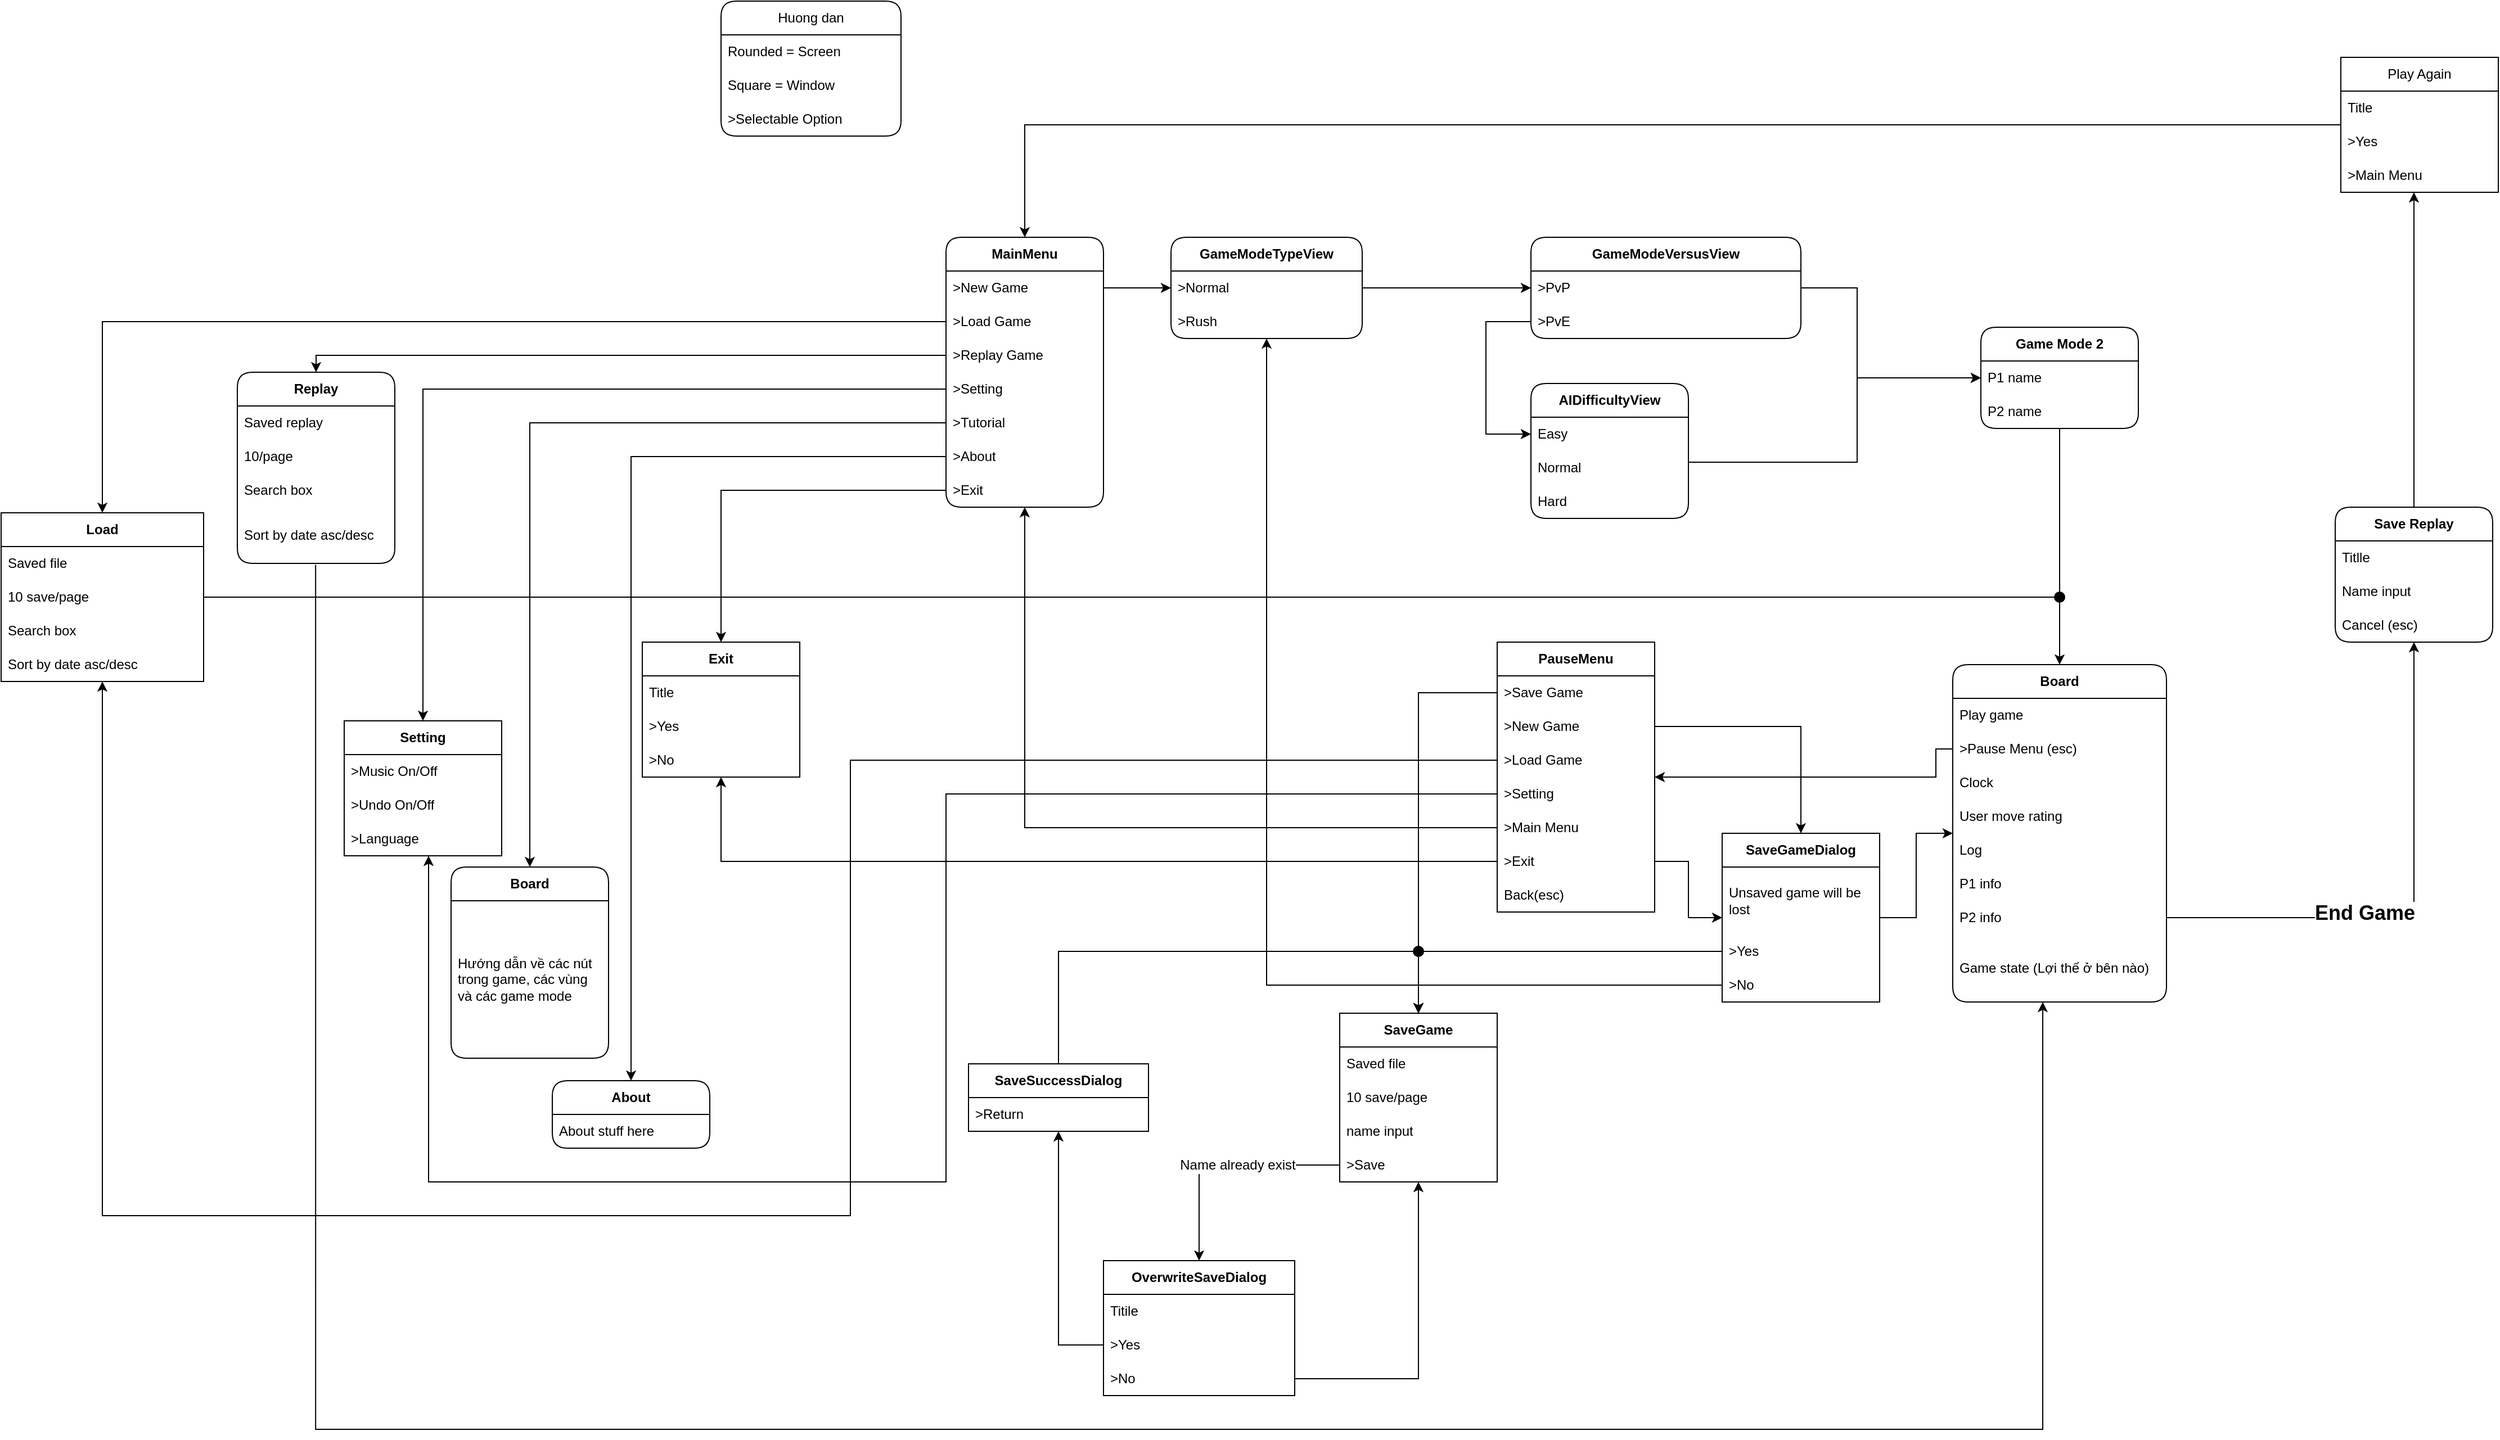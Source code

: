 <mxfile version="21.0.2" type="device"><diagram name="Page-1" id="J8nZt6QRrWAipp7JJxTG"><mxGraphModel dx="3457" dy="2593" grid="1" gridSize="10" guides="1" tooltips="1" connect="1" arrows="1" fold="1" page="1" pageScale="1" pageWidth="850" pageHeight="1100" math="0" shadow="0"><root><mxCell id="0"/><mxCell id="1" parent="0"/><mxCell id="YIYixDZes7bA3rL-jDJB-1" value="&lt;div&gt;&lt;b&gt;MainMenu&lt;/b&gt;&lt;/div&gt;" style="swimlane;fontStyle=0;childLayout=stackLayout;horizontal=1;startSize=30;horizontalStack=0;resizeParent=1;resizeParentMax=0;resizeLast=0;collapsible=1;marginBottom=0;whiteSpace=wrap;html=1;rounded=1;glass=0;shadow=0;labelBorderColor=none;labelBackgroundColor=none;movable=1;resizable=1;rotatable=1;deletable=1;editable=1;locked=0;connectable=1;" parent="1" vertex="1"><mxGeometry x="40" width="140" height="240" as="geometry"/></mxCell><mxCell id="YIYixDZes7bA3rL-jDJB-2" value="&amp;gt;New Game" style="text;strokeColor=none;fillColor=none;align=left;verticalAlign=middle;spacingLeft=4;spacingRight=4;overflow=hidden;points=[[0,0.5],[1,0.5]];portConstraint=eastwest;rotatable=0;whiteSpace=wrap;html=1;" parent="YIYixDZes7bA3rL-jDJB-1" vertex="1"><mxGeometry y="30" width="140" height="30" as="geometry"/></mxCell><mxCell id="u8wgt8oU_cCJaZtmlyY6-1" value="&amp;gt;Load Game&lt;span style=&quot;white-space: pre;&quot;&gt;&#9;&lt;/span&gt;" style="text;strokeColor=none;fillColor=none;align=left;verticalAlign=middle;spacingLeft=4;spacingRight=4;overflow=hidden;points=[[0,0.5],[1,0.5]];portConstraint=eastwest;rotatable=0;whiteSpace=wrap;html=1;" parent="YIYixDZes7bA3rL-jDJB-1" vertex="1"><mxGeometry y="60" width="140" height="30" as="geometry"/></mxCell><mxCell id="YIYixDZes7bA3rL-jDJB-3" value="&amp;gt;Replay Game" style="text;strokeColor=none;fillColor=none;align=left;verticalAlign=middle;spacingLeft=4;spacingRight=4;overflow=hidden;points=[[0,0.5],[1,0.5]];portConstraint=eastwest;rotatable=0;whiteSpace=wrap;html=1;" parent="YIYixDZes7bA3rL-jDJB-1" vertex="1"><mxGeometry y="90" width="140" height="30" as="geometry"/></mxCell><mxCell id="YIYixDZes7bA3rL-jDJB-4" value="&amp;gt;Setting&lt;span style=&quot;white-space: pre;&quot;&gt;&#9;&lt;/span&gt;" style="text;strokeColor=none;fillColor=none;align=left;verticalAlign=middle;spacingLeft=4;spacingRight=4;overflow=hidden;points=[[0,0.5],[1,0.5]];portConstraint=eastwest;rotatable=0;whiteSpace=wrap;html=1;" parent="YIYixDZes7bA3rL-jDJB-1" vertex="1"><mxGeometry y="120" width="140" height="30" as="geometry"/></mxCell><mxCell id="QyQsLSE2FRXtZnCEuEYC-1" value="&amp;gt;Tutorial&lt;span style=&quot;white-space: pre;&quot;&gt;&#9;&lt;/span&gt;" style="text;strokeColor=none;fillColor=none;align=left;verticalAlign=middle;spacingLeft=4;spacingRight=4;overflow=hidden;points=[[0,0.5],[1,0.5]];portConstraint=eastwest;rotatable=0;whiteSpace=wrap;html=1;" parent="YIYixDZes7bA3rL-jDJB-1" vertex="1"><mxGeometry y="150" width="140" height="30" as="geometry"/></mxCell><mxCell id="-IkfGrKc4mW1IzOU4wlD-5" value="&amp;gt;About" style="text;strokeColor=none;fillColor=none;align=left;verticalAlign=middle;spacingLeft=4;spacingRight=4;overflow=hidden;points=[[0,0.5],[1,0.5]];portConstraint=eastwest;rotatable=0;whiteSpace=wrap;html=1;" vertex="1" parent="YIYixDZes7bA3rL-jDJB-1"><mxGeometry y="180" width="140" height="30" as="geometry"/></mxCell><mxCell id="QyQsLSE2FRXtZnCEuEYC-3" value="&amp;gt;Exit" style="text;strokeColor=none;fillColor=none;align=left;verticalAlign=middle;spacingLeft=4;spacingRight=4;overflow=hidden;points=[[0,0.5],[1,0.5]];portConstraint=eastwest;rotatable=0;whiteSpace=wrap;html=1;" parent="YIYixDZes7bA3rL-jDJB-1" vertex="1"><mxGeometry y="210" width="140" height="30" as="geometry"/></mxCell><mxCell id="QyQsLSE2FRXtZnCEuEYC-8" value="&lt;b&gt;Exit&lt;/b&gt;" style="swimlane;fontStyle=0;childLayout=stackLayout;horizontal=1;startSize=30;horizontalStack=0;resizeParent=1;resizeParentMax=0;resizeLast=0;collapsible=1;marginBottom=0;whiteSpace=wrap;html=1;rounded=0;shadow=0;glass=0;strokeColor=default;fontFamily=Helvetica;fontSize=12;fontColor=default;fillColor=default;" parent="1" vertex="1"><mxGeometry x="-230" y="360" width="140" height="120" as="geometry"/></mxCell><mxCell id="QyQsLSE2FRXtZnCEuEYC-9" value="Title" style="text;strokeColor=none;fillColor=none;align=left;verticalAlign=middle;spacingLeft=4;spacingRight=4;overflow=hidden;points=[[0,0.5],[1,0.5]];portConstraint=eastwest;rotatable=0;whiteSpace=wrap;html=1;fontSize=12;fontFamily=Helvetica;fontColor=default;" parent="QyQsLSE2FRXtZnCEuEYC-8" vertex="1"><mxGeometry y="30" width="140" height="30" as="geometry"/></mxCell><mxCell id="QyQsLSE2FRXtZnCEuEYC-10" value="&amp;gt;Yes" style="text;strokeColor=none;fillColor=none;align=left;verticalAlign=middle;spacingLeft=4;spacingRight=4;overflow=hidden;points=[[0,0.5],[1,0.5]];portConstraint=eastwest;rotatable=0;whiteSpace=wrap;html=1;fontSize=12;fontFamily=Helvetica;fontColor=default;" parent="QyQsLSE2FRXtZnCEuEYC-8" vertex="1"><mxGeometry y="60" width="140" height="30" as="geometry"/></mxCell><mxCell id="QyQsLSE2FRXtZnCEuEYC-11" value="&amp;gt;No" style="text;strokeColor=none;fillColor=none;align=left;verticalAlign=middle;spacingLeft=4;spacingRight=4;overflow=hidden;points=[[0,0.5],[1,0.5]];portConstraint=eastwest;rotatable=0;whiteSpace=wrap;html=1;fontSize=12;fontFamily=Helvetica;fontColor=default;" parent="QyQsLSE2FRXtZnCEuEYC-8" vertex="1"><mxGeometry y="90" width="140" height="30" as="geometry"/></mxCell><mxCell id="QyQsLSE2FRXtZnCEuEYC-12" value="Huong dan" style="swimlane;fontStyle=0;childLayout=stackLayout;horizontal=1;startSize=30;horizontalStack=0;resizeParent=1;resizeParentMax=0;resizeLast=0;collapsible=1;marginBottom=0;whiteSpace=wrap;html=1;rounded=1;shadow=0;glass=0;strokeColor=default;fontFamily=Helvetica;fontSize=12;fontColor=default;fillColor=default;" parent="1" vertex="1"><mxGeometry x="-160" y="-210" width="160" height="120" as="geometry"/></mxCell><mxCell id="QyQsLSE2FRXtZnCEuEYC-13" value="Rounded = Screen" style="text;strokeColor=none;fillColor=none;align=left;verticalAlign=middle;spacingLeft=4;spacingRight=4;overflow=hidden;points=[[0,0.5],[1,0.5]];portConstraint=eastwest;rotatable=0;whiteSpace=wrap;html=1;fontSize=12;fontFamily=Helvetica;fontColor=default;" parent="QyQsLSE2FRXtZnCEuEYC-12" vertex="1"><mxGeometry y="30" width="160" height="30" as="geometry"/></mxCell><mxCell id="QyQsLSE2FRXtZnCEuEYC-14" value="Square = Window" style="text;strokeColor=none;fillColor=none;align=left;verticalAlign=middle;spacingLeft=4;spacingRight=4;overflow=hidden;points=[[0,0.5],[1,0.5]];portConstraint=eastwest;rotatable=0;whiteSpace=wrap;html=1;fontSize=12;fontFamily=Helvetica;fontColor=default;" parent="QyQsLSE2FRXtZnCEuEYC-12" vertex="1"><mxGeometry y="60" width="160" height="30" as="geometry"/></mxCell><mxCell id="QyQsLSE2FRXtZnCEuEYC-16" value="&amp;gt;Selectable Option" style="text;strokeColor=none;fillColor=none;align=left;verticalAlign=middle;spacingLeft=4;spacingRight=4;overflow=hidden;points=[[0,0.5],[1,0.5]];portConstraint=eastwest;rotatable=0;whiteSpace=wrap;html=1;fontSize=12;fontFamily=Helvetica;fontColor=default;" parent="QyQsLSE2FRXtZnCEuEYC-12" vertex="1"><mxGeometry y="90" width="160" height="30" as="geometry"/></mxCell><mxCell id="QyQsLSE2FRXtZnCEuEYC-17" style="edgeStyle=orthogonalEdgeStyle;rounded=0;orthogonalLoop=1;jettySize=auto;html=1;fontFamily=Helvetica;fontSize=12;fontColor=default;startSize=30;" parent="1" source="QyQsLSE2FRXtZnCEuEYC-3" target="QyQsLSE2FRXtZnCEuEYC-8" edge="1"><mxGeometry relative="1" as="geometry"/></mxCell><mxCell id="QyQsLSE2FRXtZnCEuEYC-18" value="&lt;b&gt;About&lt;/b&gt;" style="swimlane;fontStyle=0;childLayout=stackLayout;horizontal=1;startSize=30;horizontalStack=0;resizeParent=1;resizeParentMax=0;resizeLast=0;collapsible=1;marginBottom=0;whiteSpace=wrap;html=1;rounded=1;shadow=0;glass=0;strokeColor=default;fontFamily=Helvetica;fontSize=12;fontColor=default;fillColor=default;" parent="1" vertex="1"><mxGeometry x="-310" y="750" width="140" height="60" as="geometry"/></mxCell><mxCell id="QyQsLSE2FRXtZnCEuEYC-19" value="About stuff here" style="text;strokeColor=none;fillColor=none;align=left;verticalAlign=middle;spacingLeft=4;spacingRight=4;overflow=hidden;points=[[0,0.5],[1,0.5]];portConstraint=eastwest;rotatable=0;whiteSpace=wrap;html=1;fontSize=12;fontFamily=Helvetica;fontColor=default;" parent="QyQsLSE2FRXtZnCEuEYC-18" vertex="1"><mxGeometry y="30" width="140" height="30" as="geometry"/></mxCell><mxCell id="QyQsLSE2FRXtZnCEuEYC-23" value="&lt;b&gt;Setting&lt;/b&gt;" style="swimlane;fontStyle=0;childLayout=stackLayout;horizontal=1;startSize=30;horizontalStack=0;resizeParent=1;resizeParentMax=0;resizeLast=0;collapsible=1;marginBottom=0;whiteSpace=wrap;html=1;rounded=0;shadow=0;glass=0;strokeColor=default;fontFamily=Helvetica;fontSize=12;fontColor=default;fillColor=default;" parent="1" vertex="1"><mxGeometry x="-495" y="430" width="140" height="120" as="geometry"/></mxCell><mxCell id="QyQsLSE2FRXtZnCEuEYC-24" value="&amp;gt;Music On/Off" style="text;strokeColor=none;fillColor=none;align=left;verticalAlign=middle;spacingLeft=4;spacingRight=4;overflow=hidden;points=[[0,0.5],[1,0.5]];portConstraint=eastwest;rotatable=0;whiteSpace=wrap;html=1;fontSize=12;fontFamily=Helvetica;fontColor=default;" parent="QyQsLSE2FRXtZnCEuEYC-23" vertex="1"><mxGeometry y="30" width="140" height="30" as="geometry"/></mxCell><mxCell id="QyQsLSE2FRXtZnCEuEYC-25" value="&amp;gt;Undo On/Off" style="text;strokeColor=none;fillColor=none;align=left;verticalAlign=middle;spacingLeft=4;spacingRight=4;overflow=hidden;points=[[0,0.5],[1,0.5]];portConstraint=eastwest;rotatable=0;whiteSpace=wrap;html=1;fontSize=12;fontFamily=Helvetica;fontColor=default;" parent="QyQsLSE2FRXtZnCEuEYC-23" vertex="1"><mxGeometry y="60" width="140" height="30" as="geometry"/></mxCell><mxCell id="QyQsLSE2FRXtZnCEuEYC-26" value="&amp;gt;Language" style="text;strokeColor=none;fillColor=none;align=left;verticalAlign=middle;spacingLeft=4;spacingRight=4;overflow=hidden;points=[[0,0.5],[1,0.5]];portConstraint=eastwest;rotatable=0;whiteSpace=wrap;html=1;fontSize=12;fontFamily=Helvetica;fontColor=default;" parent="QyQsLSE2FRXtZnCEuEYC-23" vertex="1"><mxGeometry y="90" width="140" height="30" as="geometry"/></mxCell><mxCell id="QyQsLSE2FRXtZnCEuEYC-28" style="edgeStyle=orthogonalEdgeStyle;rounded=0;orthogonalLoop=1;jettySize=auto;html=1;entryX=0.5;entryY=0;entryDx=0;entryDy=0;fontFamily=Helvetica;fontSize=12;fontColor=default;startSize=30;" parent="1" source="YIYixDZes7bA3rL-jDJB-4" target="QyQsLSE2FRXtZnCEuEYC-23" edge="1"><mxGeometry relative="1" as="geometry"/></mxCell><mxCell id="QyQsLSE2FRXtZnCEuEYC-29" value="&lt;b&gt;Load&lt;/b&gt;" style="swimlane;fontStyle=0;childLayout=stackLayout;horizontal=1;startSize=30;horizontalStack=0;resizeParent=1;resizeParentMax=0;resizeLast=0;collapsible=1;marginBottom=0;whiteSpace=wrap;html=1;rounded=0;shadow=0;glass=0;strokeColor=default;fontFamily=Helvetica;fontSize=12;fontColor=default;fillColor=default;" parent="1" vertex="1"><mxGeometry x="-800" y="245" width="180" height="150" as="geometry"/></mxCell><mxCell id="QyQsLSE2FRXtZnCEuEYC-30" value="Saved file" style="text;strokeColor=none;fillColor=none;align=left;verticalAlign=middle;spacingLeft=4;spacingRight=4;overflow=hidden;points=[[0,0.5],[1,0.5]];portConstraint=eastwest;rotatable=0;whiteSpace=wrap;html=1;fontSize=12;fontFamily=Helvetica;fontColor=default;" parent="QyQsLSE2FRXtZnCEuEYC-29" vertex="1"><mxGeometry y="30" width="180" height="30" as="geometry"/></mxCell><mxCell id="QyQsLSE2FRXtZnCEuEYC-31" value="10 save/page" style="text;strokeColor=none;fillColor=none;align=left;verticalAlign=middle;spacingLeft=4;spacingRight=4;overflow=hidden;points=[[0,0.5],[1,0.5]];portConstraint=eastwest;rotatable=0;whiteSpace=wrap;html=1;fontSize=12;fontFamily=Helvetica;fontColor=default;" parent="QyQsLSE2FRXtZnCEuEYC-29" vertex="1"><mxGeometry y="60" width="180" height="30" as="geometry"/></mxCell><mxCell id="QyQsLSE2FRXtZnCEuEYC-32" value="Search box" style="text;strokeColor=none;fillColor=none;align=left;verticalAlign=middle;spacingLeft=4;spacingRight=4;overflow=hidden;points=[[0,0.5],[1,0.5]];portConstraint=eastwest;rotatable=0;whiteSpace=wrap;html=1;fontSize=12;fontFamily=Helvetica;fontColor=default;" parent="QyQsLSE2FRXtZnCEuEYC-29" vertex="1"><mxGeometry y="90" width="180" height="30" as="geometry"/></mxCell><mxCell id="QyQsLSE2FRXtZnCEuEYC-33" value="Sort by date asc/desc" style="text;strokeColor=none;fillColor=none;align=left;verticalAlign=middle;spacingLeft=4;spacingRight=4;overflow=hidden;points=[[0,0.5],[1,0.5]];portConstraint=eastwest;rotatable=0;whiteSpace=wrap;html=1;fontSize=12;fontFamily=Helvetica;fontColor=default;" parent="QyQsLSE2FRXtZnCEuEYC-29" vertex="1"><mxGeometry y="120" width="180" height="30" as="geometry"/></mxCell><mxCell id="QyQsLSE2FRXtZnCEuEYC-35" value="&lt;b&gt;Board&lt;/b&gt;" style="swimlane;fontStyle=0;childLayout=stackLayout;horizontal=1;startSize=30;horizontalStack=0;resizeParent=1;resizeParentMax=0;resizeLast=0;collapsible=1;marginBottom=0;whiteSpace=wrap;html=1;rounded=1;shadow=0;glass=0;strokeColor=default;fontFamily=Helvetica;fontSize=12;fontColor=default;fillColor=default;" parent="1" vertex="1"><mxGeometry x="-400" y="560" width="140" height="170" as="geometry"/></mxCell><mxCell id="QyQsLSE2FRXtZnCEuEYC-36" value="Hướng dẫn về các nút trong game, các vùng và các game mode" style="text;strokeColor=none;fillColor=none;align=left;verticalAlign=middle;spacingLeft=4;spacingRight=4;overflow=hidden;points=[[0,0.5],[1,0.5]];portConstraint=eastwest;rotatable=0;whiteSpace=wrap;html=1;fontSize=12;fontFamily=Helvetica;fontColor=default;" parent="QyQsLSE2FRXtZnCEuEYC-35" vertex="1"><mxGeometry y="30" width="140" height="140" as="geometry"/></mxCell><mxCell id="QyQsLSE2FRXtZnCEuEYC-39" style="edgeStyle=orthogonalEdgeStyle;rounded=0;orthogonalLoop=1;jettySize=auto;html=1;fontFamily=Helvetica;fontSize=12;fontColor=default;startSize=30;" parent="1" source="QyQsLSE2FRXtZnCEuEYC-1" target="QyQsLSE2FRXtZnCEuEYC-35" edge="1"><mxGeometry relative="1" as="geometry"/></mxCell><mxCell id="QyQsLSE2FRXtZnCEuEYC-40" value="&lt;b&gt;GameModeVersusView&lt;/b&gt;" style="swimlane;fontStyle=0;childLayout=stackLayout;horizontal=1;startSize=30;horizontalStack=0;resizeParent=1;resizeParentMax=0;resizeLast=0;collapsible=1;marginBottom=0;whiteSpace=wrap;html=1;rounded=1;shadow=0;glass=0;strokeColor=default;fontFamily=Helvetica;fontSize=12;fontColor=default;fillColor=default;" parent="1" vertex="1"><mxGeometry x="560" width="240" height="90" as="geometry"/></mxCell><mxCell id="QyQsLSE2FRXtZnCEuEYC-41" value="&amp;gt;PvP" style="text;strokeColor=none;fillColor=none;align=left;verticalAlign=middle;spacingLeft=4;spacingRight=4;overflow=hidden;points=[[0,0.5],[1,0.5]];portConstraint=eastwest;rotatable=0;whiteSpace=wrap;html=1;fontSize=12;fontFamily=Helvetica;fontColor=default;" parent="QyQsLSE2FRXtZnCEuEYC-40" vertex="1"><mxGeometry y="30" width="240" height="30" as="geometry"/></mxCell><mxCell id="QyQsLSE2FRXtZnCEuEYC-42" value="&amp;gt;PvE" style="text;strokeColor=none;fillColor=none;align=left;verticalAlign=middle;spacingLeft=4;spacingRight=4;overflow=hidden;points=[[0,0.5],[1,0.5]];portConstraint=eastwest;rotatable=0;whiteSpace=wrap;html=1;fontSize=12;fontFamily=Helvetica;fontColor=default;" parent="QyQsLSE2FRXtZnCEuEYC-40" vertex="1"><mxGeometry y="60" width="240" height="30" as="geometry"/></mxCell><mxCell id="QyQsLSE2FRXtZnCEuEYC-78" style="edgeStyle=orthogonalEdgeStyle;rounded=0;orthogonalLoop=1;jettySize=auto;html=1;entryX=0.5;entryY=0;entryDx=0;entryDy=0;fontFamily=Helvetica;fontSize=12;fontColor=default;startSize=30;" parent="1" source="QyQsLSE2FRXtZnCEuEYC-45" target="QyQsLSE2FRXtZnCEuEYC-69" edge="1"><mxGeometry relative="1" as="geometry"/></mxCell><mxCell id="QyQsLSE2FRXtZnCEuEYC-45" value="&lt;b&gt;Game Mode 2&lt;br&gt;&lt;/b&gt;" style="swimlane;fontStyle=0;childLayout=stackLayout;horizontal=1;startSize=30;horizontalStack=0;resizeParent=1;resizeParentMax=0;resizeLast=0;collapsible=1;marginBottom=0;whiteSpace=wrap;html=1;rounded=1;shadow=0;glass=0;strokeColor=default;fontFamily=Helvetica;fontSize=12;fontColor=default;fillColor=default;" parent="1" vertex="1"><mxGeometry x="960" y="80" width="140" height="90" as="geometry"/></mxCell><mxCell id="QyQsLSE2FRXtZnCEuEYC-46" value="P1 name" style="text;strokeColor=none;fillColor=none;align=left;verticalAlign=middle;spacingLeft=4;spacingRight=4;overflow=hidden;points=[[0,0.5],[1,0.5]];portConstraint=eastwest;rotatable=0;whiteSpace=wrap;html=1;fontSize=12;fontFamily=Helvetica;fontColor=default;" parent="QyQsLSE2FRXtZnCEuEYC-45" vertex="1"><mxGeometry y="30" width="140" height="30" as="geometry"/></mxCell><mxCell id="QyQsLSE2FRXtZnCEuEYC-47" value="P2 name" style="text;strokeColor=none;fillColor=none;align=left;verticalAlign=middle;spacingLeft=4;spacingRight=4;overflow=hidden;points=[[0,0.5],[1,0.5]];portConstraint=eastwest;rotatable=0;whiteSpace=wrap;html=1;fontSize=12;fontFamily=Helvetica;fontColor=default;" parent="QyQsLSE2FRXtZnCEuEYC-45" vertex="1"><mxGeometry y="60" width="140" height="30" as="geometry"/></mxCell><mxCell id="QyQsLSE2FRXtZnCEuEYC-56" style="edgeStyle=orthogonalEdgeStyle;rounded=0;orthogonalLoop=1;jettySize=auto;html=1;entryX=0;entryY=0.5;entryDx=0;entryDy=0;fontFamily=Helvetica;fontSize=12;fontColor=default;startSize=30;" parent="1" source="QyQsLSE2FRXtZnCEuEYC-51" target="QyQsLSE2FRXtZnCEuEYC-41" edge="1"><mxGeometry relative="1" as="geometry"/></mxCell><mxCell id="QyQsLSE2FRXtZnCEuEYC-51" value="&lt;b&gt;GameModeTypeView&lt;/b&gt;" style="swimlane;fontStyle=0;childLayout=stackLayout;horizontal=1;startSize=30;horizontalStack=0;resizeParent=1;resizeParentMax=0;resizeLast=0;collapsible=1;marginBottom=0;whiteSpace=wrap;html=1;rounded=1;shadow=0;glass=0;strokeColor=default;fontFamily=Helvetica;fontSize=12;fontColor=default;fillColor=default;" parent="1" vertex="1"><mxGeometry x="240" width="170" height="90" as="geometry"/></mxCell><mxCell id="QyQsLSE2FRXtZnCEuEYC-52" value="&amp;gt;Normal" style="text;strokeColor=none;fillColor=none;align=left;verticalAlign=middle;spacingLeft=4;spacingRight=4;overflow=hidden;points=[[0,0.5],[1,0.5]];portConstraint=eastwest;rotatable=0;whiteSpace=wrap;html=1;fontSize=12;fontFamily=Helvetica;fontColor=default;" parent="QyQsLSE2FRXtZnCEuEYC-51" vertex="1"><mxGeometry y="30" width="170" height="30" as="geometry"/></mxCell><mxCell id="QyQsLSE2FRXtZnCEuEYC-53" value="&amp;gt;Rush" style="text;strokeColor=none;fillColor=none;align=left;verticalAlign=middle;spacingLeft=4;spacingRight=4;overflow=hidden;points=[[0,0.5],[1,0.5]];portConstraint=eastwest;rotatable=0;whiteSpace=wrap;html=1;fontSize=12;fontFamily=Helvetica;fontColor=default;" parent="QyQsLSE2FRXtZnCEuEYC-51" vertex="1"><mxGeometry y="60" width="170" height="30" as="geometry"/></mxCell><mxCell id="QyQsLSE2FRXtZnCEuEYC-55" style="edgeStyle=orthogonalEdgeStyle;rounded=0;orthogonalLoop=1;jettySize=auto;html=1;entryX=0;entryY=0.5;entryDx=0;entryDy=0;fontFamily=Helvetica;fontSize=12;fontColor=default;startSize=30;" parent="1" source="YIYixDZes7bA3rL-jDJB-2" target="QyQsLSE2FRXtZnCEuEYC-52" edge="1"><mxGeometry relative="1" as="geometry"/></mxCell><mxCell id="-IkfGrKc4mW1IzOU4wlD-3" style="edgeStyle=orthogonalEdgeStyle;rounded=0;orthogonalLoop=1;jettySize=auto;html=1;entryX=0;entryY=0.5;entryDx=0;entryDy=0;" edge="1" parent="1" source="QyQsLSE2FRXtZnCEuEYC-62" target="QyQsLSE2FRXtZnCEuEYC-46"><mxGeometry relative="1" as="geometry"><mxPoint x="880" y="200" as="targetPoint"/><Array as="points"><mxPoint x="850" y="200"/><mxPoint x="850" y="125"/></Array></mxGeometry></mxCell><mxCell id="QyQsLSE2FRXtZnCEuEYC-62" value="&lt;b&gt;AIDifficultyView&lt;/b&gt;" style="swimlane;fontStyle=0;childLayout=stackLayout;horizontal=1;startSize=30;horizontalStack=0;resizeParent=1;resizeParentMax=0;resizeLast=0;collapsible=1;marginBottom=0;whiteSpace=wrap;html=1;rounded=1;shadow=0;glass=0;strokeColor=default;fontFamily=Helvetica;fontSize=12;fontColor=default;fillColor=default;" parent="1" vertex="1"><mxGeometry x="560" y="130" width="140" height="120" as="geometry"/></mxCell><mxCell id="QyQsLSE2FRXtZnCEuEYC-64" value="Easy" style="text;strokeColor=none;fillColor=none;align=left;verticalAlign=middle;spacingLeft=4;spacingRight=4;overflow=hidden;points=[[0,0.5],[1,0.5]];portConstraint=eastwest;rotatable=0;whiteSpace=wrap;html=1;fontSize=12;fontFamily=Helvetica;fontColor=default;" parent="QyQsLSE2FRXtZnCEuEYC-62" vertex="1"><mxGeometry y="30" width="140" height="30" as="geometry"/></mxCell><mxCell id="QyQsLSE2FRXtZnCEuEYC-65" value="Normal" style="text;strokeColor=none;fillColor=none;align=left;verticalAlign=middle;spacingLeft=4;spacingRight=4;overflow=hidden;points=[[0,0.5],[1,0.5]];portConstraint=eastwest;rotatable=0;whiteSpace=wrap;html=1;fontSize=12;fontFamily=Helvetica;fontColor=default;" parent="QyQsLSE2FRXtZnCEuEYC-62" vertex="1"><mxGeometry y="60" width="140" height="30" as="geometry"/></mxCell><mxCell id="-IkfGrKc4mW1IzOU4wlD-2" value="Hard" style="text;strokeColor=none;fillColor=none;align=left;verticalAlign=middle;spacingLeft=4;spacingRight=4;overflow=hidden;points=[[0,0.5],[1,0.5]];portConstraint=eastwest;rotatable=0;whiteSpace=wrap;html=1;fontSize=12;fontFamily=Helvetica;fontColor=default;" vertex="1" parent="QyQsLSE2FRXtZnCEuEYC-62"><mxGeometry y="90" width="140" height="30" as="geometry"/></mxCell><mxCell id="QyQsLSE2FRXtZnCEuEYC-66" style="edgeStyle=orthogonalEdgeStyle;rounded=0;orthogonalLoop=1;jettySize=auto;html=1;fontFamily=Helvetica;fontSize=12;fontColor=default;startSize=30;entryX=0;entryY=0.5;entryDx=0;entryDy=0;exitX=0;exitY=0.5;exitDx=0;exitDy=0;" parent="1" source="QyQsLSE2FRXtZnCEuEYC-42" target="QyQsLSE2FRXtZnCEuEYC-64" edge="1"><mxGeometry relative="1" as="geometry"><Array as="points"><mxPoint x="520" y="75"/><mxPoint x="520" y="175"/></Array></mxGeometry></mxCell><mxCell id="u8wgt8oU_cCJaZtmlyY6-22" style="edgeStyle=orthogonalEdgeStyle;rounded=0;orthogonalLoop=1;jettySize=auto;html=1;entryX=0.5;entryY=1;entryDx=0;entryDy=0;entryPerimeter=0;" parent="1" source="QyQsLSE2FRXtZnCEuEYC-69" target="u8wgt8oU_cCJaZtmlyY6-21" edge="1"><mxGeometry relative="1" as="geometry"><Array as="points"><mxPoint x="1345" y="605"/></Array></mxGeometry></mxCell><mxCell id="u8wgt8oU_cCJaZtmlyY6-23" value="&lt;b&gt;&lt;font style=&quot;font-size: 18px;&quot;&gt;End Game&lt;/font&gt;&lt;/b&gt;" style="edgeLabel;html=1;align=center;verticalAlign=middle;resizable=0;points=[];" parent="u8wgt8oU_cCJaZtmlyY6-22" vertex="1" connectable="0"><mxGeometry x="-0.243" y="4" relative="1" as="geometry"><mxPoint as="offset"/></mxGeometry></mxCell><mxCell id="QyQsLSE2FRXtZnCEuEYC-69" value="&lt;b&gt;Board&lt;/b&gt;" style="swimlane;fontStyle=0;childLayout=stackLayout;horizontal=1;startSize=30;horizontalStack=0;resizeParent=1;resizeParentMax=0;resizeLast=0;collapsible=1;marginBottom=0;whiteSpace=wrap;html=1;rounded=1;shadow=0;glass=0;strokeColor=default;fontFamily=Helvetica;fontSize=12;fontColor=default;fillColor=default;" parent="1" vertex="1"><mxGeometry x="935" y="380" width="190" height="300" as="geometry"/></mxCell><mxCell id="QyQsLSE2FRXtZnCEuEYC-70" value="Play game" style="text;strokeColor=none;fillColor=none;align=left;verticalAlign=middle;spacingLeft=4;spacingRight=4;overflow=hidden;points=[[0,0.5],[1,0.5]];portConstraint=eastwest;rotatable=0;whiteSpace=wrap;html=1;fontSize=12;fontFamily=Helvetica;fontColor=default;" parent="QyQsLSE2FRXtZnCEuEYC-69" vertex="1"><mxGeometry y="30" width="190" height="30" as="geometry"/></mxCell><mxCell id="QyQsLSE2FRXtZnCEuEYC-71" value="&amp;gt;Pause Menu (esc)" style="text;strokeColor=none;fillColor=none;align=left;verticalAlign=middle;spacingLeft=4;spacingRight=4;overflow=hidden;points=[[0,0.5],[1,0.5]];portConstraint=eastwest;rotatable=0;whiteSpace=wrap;html=1;fontSize=12;fontFamily=Helvetica;fontColor=default;" parent="QyQsLSE2FRXtZnCEuEYC-69" vertex="1"><mxGeometry y="60" width="190" height="30" as="geometry"/></mxCell><mxCell id="QyQsLSE2FRXtZnCEuEYC-72" value="Clock" style="text;strokeColor=none;fillColor=none;align=left;verticalAlign=middle;spacingLeft=4;spacingRight=4;overflow=hidden;points=[[0,0.5],[1,0.5]];portConstraint=eastwest;rotatable=0;whiteSpace=wrap;html=1;fontSize=12;fontFamily=Helvetica;fontColor=default;" parent="QyQsLSE2FRXtZnCEuEYC-69" vertex="1"><mxGeometry y="90" width="190" height="30" as="geometry"/></mxCell><mxCell id="QyQsLSE2FRXtZnCEuEYC-73" value="User move rating" style="text;strokeColor=none;fillColor=none;align=left;verticalAlign=middle;spacingLeft=4;spacingRight=4;overflow=hidden;points=[[0,0.5],[1,0.5]];portConstraint=eastwest;rotatable=0;whiteSpace=wrap;html=1;fontSize=12;fontFamily=Helvetica;fontColor=default;" parent="QyQsLSE2FRXtZnCEuEYC-69" vertex="1"><mxGeometry y="120" width="190" height="30" as="geometry"/></mxCell><mxCell id="QyQsLSE2FRXtZnCEuEYC-74" value="Log" style="text;strokeColor=none;fillColor=none;align=left;verticalAlign=middle;spacingLeft=4;spacingRight=4;overflow=hidden;points=[[0,0.5],[1,0.5]];portConstraint=eastwest;rotatable=0;whiteSpace=wrap;html=1;fontSize=12;fontFamily=Helvetica;fontColor=default;" parent="QyQsLSE2FRXtZnCEuEYC-69" vertex="1"><mxGeometry y="150" width="190" height="30" as="geometry"/></mxCell><mxCell id="QyQsLSE2FRXtZnCEuEYC-75" value="P1 info" style="text;strokeColor=none;fillColor=none;align=left;verticalAlign=middle;spacingLeft=4;spacingRight=4;overflow=hidden;points=[[0,0.5],[1,0.5]];portConstraint=eastwest;rotatable=0;whiteSpace=wrap;html=1;fontSize=12;fontFamily=Helvetica;fontColor=default;" parent="QyQsLSE2FRXtZnCEuEYC-69" vertex="1"><mxGeometry y="180" width="190" height="30" as="geometry"/></mxCell><mxCell id="QyQsLSE2FRXtZnCEuEYC-76" value="P2 info" style="text;strokeColor=none;fillColor=none;align=left;verticalAlign=middle;spacingLeft=4;spacingRight=4;overflow=hidden;points=[[0,0.5],[1,0.5]];portConstraint=eastwest;rotatable=0;whiteSpace=wrap;html=1;fontSize=12;fontFamily=Helvetica;fontColor=default;" parent="QyQsLSE2FRXtZnCEuEYC-69" vertex="1"><mxGeometry y="210" width="190" height="30" as="geometry"/></mxCell><mxCell id="QyQsLSE2FRXtZnCEuEYC-77" value="Game state (Lợi thế ở bên nào)" style="text;strokeColor=none;fillColor=none;align=left;verticalAlign=middle;spacingLeft=4;spacingRight=4;overflow=hidden;points=[[0,0.5],[1,0.5]];portConstraint=eastwest;rotatable=0;whiteSpace=wrap;html=1;fontSize=12;fontFamily=Helvetica;fontColor=default;" parent="QyQsLSE2FRXtZnCEuEYC-69" vertex="1"><mxGeometry y="240" width="190" height="60" as="geometry"/></mxCell><mxCell id="QyQsLSE2FRXtZnCEuEYC-81" value="&lt;b&gt;PauseMenu&lt;br&gt;&lt;/b&gt;" style="swimlane;fontStyle=0;childLayout=stackLayout;horizontal=1;startSize=30;horizontalStack=0;resizeParent=1;resizeParentMax=0;resizeLast=0;collapsible=1;marginBottom=0;whiteSpace=wrap;html=1;rounded=0;shadow=0;glass=0;strokeColor=default;fontFamily=Helvetica;fontSize=12;fontColor=default;fillColor=default;" parent="1" vertex="1"><mxGeometry x="530" y="360" width="140" height="240" as="geometry"/></mxCell><mxCell id="QyQsLSE2FRXtZnCEuEYC-82" value="&amp;gt;Save Game" style="text;strokeColor=none;fillColor=none;align=left;verticalAlign=middle;spacingLeft=4;spacingRight=4;overflow=hidden;points=[[0,0.5],[1,0.5]];portConstraint=eastwest;rotatable=0;whiteSpace=wrap;html=1;fontSize=12;fontFamily=Helvetica;fontColor=default;" parent="QyQsLSE2FRXtZnCEuEYC-81" vertex="1"><mxGeometry y="30" width="140" height="30" as="geometry"/></mxCell><mxCell id="QyQsLSE2FRXtZnCEuEYC-83" value="&amp;gt;New Game" style="text;strokeColor=none;fillColor=none;align=left;verticalAlign=middle;spacingLeft=4;spacingRight=4;overflow=hidden;points=[[0,0.5],[1,0.5]];portConstraint=eastwest;rotatable=0;whiteSpace=wrap;html=1;fontSize=12;fontFamily=Helvetica;fontColor=default;" parent="QyQsLSE2FRXtZnCEuEYC-81" vertex="1"><mxGeometry y="60" width="140" height="30" as="geometry"/></mxCell><mxCell id="QyQsLSE2FRXtZnCEuEYC-84" value="&amp;gt;Load Game" style="text;strokeColor=none;fillColor=none;align=left;verticalAlign=middle;spacingLeft=4;spacingRight=4;overflow=hidden;points=[[0,0.5],[1,0.5]];portConstraint=eastwest;rotatable=0;whiteSpace=wrap;html=1;fontSize=12;fontFamily=Helvetica;fontColor=default;" parent="QyQsLSE2FRXtZnCEuEYC-81" vertex="1"><mxGeometry y="90" width="140" height="30" as="geometry"/></mxCell><mxCell id="QyQsLSE2FRXtZnCEuEYC-85" value="&amp;gt;Setting" style="text;strokeColor=none;fillColor=none;align=left;verticalAlign=middle;spacingLeft=4;spacingRight=4;overflow=hidden;points=[[0,0.5],[1,0.5]];portConstraint=eastwest;rotatable=0;whiteSpace=wrap;html=1;fontSize=12;fontFamily=Helvetica;fontColor=default;" parent="QyQsLSE2FRXtZnCEuEYC-81" vertex="1"><mxGeometry y="120" width="140" height="30" as="geometry"/></mxCell><mxCell id="QyQsLSE2FRXtZnCEuEYC-86" value="&amp;gt;Main Menu" style="text;strokeColor=none;fillColor=none;align=left;verticalAlign=middle;spacingLeft=4;spacingRight=4;overflow=hidden;points=[[0,0.5],[1,0.5]];portConstraint=eastwest;rotatable=0;whiteSpace=wrap;html=1;fontSize=12;fontFamily=Helvetica;fontColor=default;" parent="QyQsLSE2FRXtZnCEuEYC-81" vertex="1"><mxGeometry y="150" width="140" height="30" as="geometry"/></mxCell><mxCell id="QyQsLSE2FRXtZnCEuEYC-87" value="&amp;gt;Exit" style="text;strokeColor=none;fillColor=none;align=left;verticalAlign=middle;spacingLeft=4;spacingRight=4;overflow=hidden;points=[[0,0.5],[1,0.5]];portConstraint=eastwest;rotatable=0;whiteSpace=wrap;html=1;fontSize=12;fontFamily=Helvetica;fontColor=default;" parent="QyQsLSE2FRXtZnCEuEYC-81" vertex="1"><mxGeometry y="180" width="140" height="30" as="geometry"/></mxCell><mxCell id="QyQsLSE2FRXtZnCEuEYC-88" value="Back(esc)" style="text;strokeColor=none;fillColor=none;align=left;verticalAlign=middle;spacingLeft=4;spacingRight=4;overflow=hidden;points=[[0,0.5],[1,0.5]];portConstraint=eastwest;rotatable=0;whiteSpace=wrap;html=1;fontSize=12;fontFamily=Helvetica;fontColor=default;" parent="QyQsLSE2FRXtZnCEuEYC-81" vertex="1"><mxGeometry y="210" width="140" height="30" as="geometry"/></mxCell><mxCell id="QyQsLSE2FRXtZnCEuEYC-89" style="edgeStyle=orthogonalEdgeStyle;rounded=0;orthogonalLoop=1;jettySize=auto;html=1;fontFamily=Helvetica;fontSize=12;fontColor=default;startSize=30;" parent="1" source="QyQsLSE2FRXtZnCEuEYC-87" target="QyQsLSE2FRXtZnCEuEYC-8" edge="1"><mxGeometry relative="1" as="geometry"/></mxCell><mxCell id="QyQsLSE2FRXtZnCEuEYC-90" value="&lt;b&gt;SaveGame&lt;br&gt;&lt;/b&gt;" style="swimlane;fontStyle=0;childLayout=stackLayout;horizontal=1;startSize=30;horizontalStack=0;resizeParent=1;resizeParentMax=0;resizeLast=0;collapsible=1;marginBottom=0;whiteSpace=wrap;html=1;rounded=0;shadow=0;glass=0;strokeColor=default;fontFamily=Helvetica;fontSize=12;fontColor=default;fillColor=default;" parent="1" vertex="1"><mxGeometry x="390" y="690" width="140" height="150" as="geometry"/></mxCell><mxCell id="QyQsLSE2FRXtZnCEuEYC-91" value="Saved file" style="text;strokeColor=none;fillColor=none;align=left;verticalAlign=middle;spacingLeft=4;spacingRight=4;overflow=hidden;points=[[0,0.5],[1,0.5]];portConstraint=eastwest;rotatable=0;whiteSpace=wrap;html=1;fontSize=12;fontFamily=Helvetica;fontColor=default;" parent="QyQsLSE2FRXtZnCEuEYC-90" vertex="1"><mxGeometry y="30" width="140" height="30" as="geometry"/></mxCell><mxCell id="QyQsLSE2FRXtZnCEuEYC-92" value="10 save/page" style="text;strokeColor=none;fillColor=none;align=left;verticalAlign=middle;spacingLeft=4;spacingRight=4;overflow=hidden;points=[[0,0.5],[1,0.5]];portConstraint=eastwest;rotatable=0;whiteSpace=wrap;html=1;fontSize=12;fontFamily=Helvetica;fontColor=default;" parent="QyQsLSE2FRXtZnCEuEYC-90" vertex="1"><mxGeometry y="60" width="140" height="30" as="geometry"/></mxCell><mxCell id="QyQsLSE2FRXtZnCEuEYC-93" value="name input" style="text;strokeColor=none;fillColor=none;align=left;verticalAlign=middle;spacingLeft=4;spacingRight=4;overflow=hidden;points=[[0,0.5],[1,0.5]];portConstraint=eastwest;rotatable=0;whiteSpace=wrap;html=1;fontSize=12;fontFamily=Helvetica;fontColor=default;" parent="QyQsLSE2FRXtZnCEuEYC-90" vertex="1"><mxGeometry y="90" width="140" height="30" as="geometry"/></mxCell><mxCell id="QyQsLSE2FRXtZnCEuEYC-101" value="&amp;gt;Save" style="text;strokeColor=none;fillColor=none;align=left;verticalAlign=middle;spacingLeft=4;spacingRight=4;overflow=hidden;points=[[0,0.5],[1,0.5]];portConstraint=eastwest;rotatable=0;whiteSpace=wrap;html=1;fontSize=12;fontFamily=Helvetica;fontColor=default;" parent="QyQsLSE2FRXtZnCEuEYC-90" vertex="1"><mxGeometry y="120" width="140" height="30" as="geometry"/></mxCell><mxCell id="QyQsLSE2FRXtZnCEuEYC-97" value="&lt;div&gt;&lt;b&gt;OverwriteSaveDialog&lt;/b&gt;&lt;/div&gt;" style="swimlane;fontStyle=0;childLayout=stackLayout;horizontal=1;startSize=30;horizontalStack=0;resizeParent=1;resizeParentMax=0;resizeLast=0;collapsible=1;marginBottom=0;whiteSpace=wrap;html=1;rounded=0;shadow=0;glass=0;strokeColor=default;fontFamily=Helvetica;fontSize=12;fontColor=default;fillColor=default;" parent="1" vertex="1"><mxGeometry x="180" y="910" width="170" height="120" as="geometry"/></mxCell><mxCell id="QyQsLSE2FRXtZnCEuEYC-98" value="Titile" style="text;strokeColor=none;fillColor=none;align=left;verticalAlign=middle;spacingLeft=4;spacingRight=4;overflow=hidden;points=[[0,0.5],[1,0.5]];portConstraint=eastwest;rotatable=0;whiteSpace=wrap;html=1;fontSize=12;fontFamily=Helvetica;fontColor=default;" parent="QyQsLSE2FRXtZnCEuEYC-97" vertex="1"><mxGeometry y="30" width="170" height="30" as="geometry"/></mxCell><mxCell id="QyQsLSE2FRXtZnCEuEYC-99" value="&amp;gt;Yes" style="text;strokeColor=none;fillColor=none;align=left;verticalAlign=middle;spacingLeft=4;spacingRight=4;overflow=hidden;points=[[0,0.5],[1,0.5]];portConstraint=eastwest;rotatable=0;whiteSpace=wrap;html=1;fontSize=12;fontFamily=Helvetica;fontColor=default;" parent="QyQsLSE2FRXtZnCEuEYC-97" vertex="1"><mxGeometry y="60" width="170" height="30" as="geometry"/></mxCell><mxCell id="QyQsLSE2FRXtZnCEuEYC-100" value="&amp;gt;No" style="text;strokeColor=none;fillColor=none;align=left;verticalAlign=middle;spacingLeft=4;spacingRight=4;overflow=hidden;points=[[0,0.5],[1,0.5]];portConstraint=eastwest;rotatable=0;whiteSpace=wrap;html=1;fontSize=12;fontFamily=Helvetica;fontColor=default;" parent="QyQsLSE2FRXtZnCEuEYC-97" vertex="1"><mxGeometry y="90" width="170" height="30" as="geometry"/></mxCell><mxCell id="QyQsLSE2FRXtZnCEuEYC-102" style="edgeStyle=orthogonalEdgeStyle;rounded=0;orthogonalLoop=1;jettySize=auto;html=1;entryX=0.5;entryY=0;entryDx=0;entryDy=0;fontFamily=Helvetica;fontSize=12;fontColor=default;startSize=30;" parent="1" source="QyQsLSE2FRXtZnCEuEYC-101" target="QyQsLSE2FRXtZnCEuEYC-97" edge="1"><mxGeometry relative="1" as="geometry"/></mxCell><mxCell id="QyQsLSE2FRXtZnCEuEYC-105" value="Name already exist" style="edgeLabel;html=1;align=center;verticalAlign=middle;resizable=0;points=[];fontSize=12;fontFamily=Helvetica;fontColor=default;" parent="QyQsLSE2FRXtZnCEuEYC-102" vertex="1" connectable="0"><mxGeometry x="-0.127" relative="1" as="geometry"><mxPoint as="offset"/></mxGeometry></mxCell><mxCell id="QyQsLSE2FRXtZnCEuEYC-106" style="edgeStyle=orthogonalEdgeStyle;rounded=0;orthogonalLoop=1;jettySize=auto;html=1;fontFamily=Helvetica;fontSize=12;fontColor=default;startSize=30;" parent="1" source="QyQsLSE2FRXtZnCEuEYC-82" target="QyQsLSE2FRXtZnCEuEYC-90" edge="1"><mxGeometry relative="1" as="geometry"/></mxCell><mxCell id="QyQsLSE2FRXtZnCEuEYC-110" style="edgeStyle=orthogonalEdgeStyle;rounded=0;orthogonalLoop=1;jettySize=auto;html=1;fontFamily=Helvetica;fontSize=12;fontColor=default;startSize=30;" parent="1" source="QyQsLSE2FRXtZnCEuEYC-84" target="QyQsLSE2FRXtZnCEuEYC-29" edge="1"><mxGeometry relative="1" as="geometry"><Array as="points"><mxPoint x="-45" y="465"/><mxPoint x="-45" y="870"/><mxPoint x="-710" y="870"/></Array></mxGeometry></mxCell><mxCell id="QyQsLSE2FRXtZnCEuEYC-111" style="edgeStyle=orthogonalEdgeStyle;rounded=0;orthogonalLoop=1;jettySize=auto;html=1;fontFamily=Helvetica;fontSize=12;fontColor=default;startSize=30;exitX=0;exitY=0.5;exitDx=0;exitDy=0;" parent="1" source="QyQsLSE2FRXtZnCEuEYC-85" target="QyQsLSE2FRXtZnCEuEYC-23" edge="1"><mxGeometry relative="1" as="geometry"><mxPoint x="440" y="495" as="sourcePoint"/><Array as="points"><mxPoint x="40" y="495"/><mxPoint x="40" y="840"/><mxPoint x="-420" y="840"/></Array></mxGeometry></mxCell><mxCell id="QyQsLSE2FRXtZnCEuEYC-117" style="edgeStyle=orthogonalEdgeStyle;rounded=0;orthogonalLoop=1;jettySize=auto;html=1;fontFamily=Helvetica;fontSize=12;fontColor=default;startSize=30;" parent="1" source="QyQsLSE2FRXtZnCEuEYC-83" target="QyQsLSE2FRXtZnCEuEYC-113" edge="1"><mxGeometry relative="1" as="geometry"/></mxCell><mxCell id="-IkfGrKc4mW1IzOU4wlD-10" style="edgeStyle=orthogonalEdgeStyle;rounded=0;orthogonalLoop=1;jettySize=auto;html=1;entryX=0.5;entryY=0;entryDx=0;entryDy=0;startArrow=none;" edge="1" parent="1" source="-IkfGrKc4mW1IzOU4wlD-8" target="QyQsLSE2FRXtZnCEuEYC-90"><mxGeometry relative="1" as="geometry"><Array as="points"><mxPoint x="460" y="660"/><mxPoint x="460" y="660"/></Array></mxGeometry></mxCell><mxCell id="QyQsLSE2FRXtZnCEuEYC-119" value="&lt;b&gt;SaveSuccessDialog&lt;br&gt;&lt;/b&gt;" style="swimlane;fontStyle=0;childLayout=stackLayout;horizontal=1;startSize=30;horizontalStack=0;resizeParent=1;resizeParentMax=0;resizeLast=0;collapsible=1;marginBottom=0;whiteSpace=wrap;html=1;rounded=0;shadow=0;glass=0;strokeColor=default;fontFamily=Helvetica;fontSize=12;fontColor=default;fillColor=default;" parent="1" vertex="1"><mxGeometry x="60" y="735" width="160" height="60" as="geometry"/></mxCell><mxCell id="QyQsLSE2FRXtZnCEuEYC-120" value="&amp;gt;Return" style="text;strokeColor=none;fillColor=none;align=left;verticalAlign=middle;spacingLeft=4;spacingRight=4;overflow=hidden;points=[[0,0.5],[1,0.5]];portConstraint=eastwest;rotatable=0;whiteSpace=wrap;html=1;fontSize=12;fontFamily=Helvetica;fontColor=default;" parent="QyQsLSE2FRXtZnCEuEYC-119" vertex="1"><mxGeometry y="30" width="160" height="30" as="geometry"/></mxCell><mxCell id="QyQsLSE2FRXtZnCEuEYC-123" style="edgeStyle=orthogonalEdgeStyle;rounded=0;orthogonalLoop=1;jettySize=auto;html=1;fontFamily=Helvetica;fontSize=12;fontColor=default;startSize=30;" parent="1" source="QyQsLSE2FRXtZnCEuEYC-99" target="QyQsLSE2FRXtZnCEuEYC-119" edge="1"><mxGeometry relative="1" as="geometry"/></mxCell><mxCell id="QyQsLSE2FRXtZnCEuEYC-125" style="edgeStyle=orthogonalEdgeStyle;rounded=0;orthogonalLoop=1;jettySize=auto;html=1;fontFamily=Helvetica;fontSize=12;fontColor=default;startSize=30;" parent="1" source="QyQsLSE2FRXtZnCEuEYC-100" target="QyQsLSE2FRXtZnCEuEYC-90" edge="1"><mxGeometry relative="1" as="geometry"/></mxCell><mxCell id="QyQsLSE2FRXtZnCEuEYC-128" style="edgeStyle=orthogonalEdgeStyle;rounded=0;orthogonalLoop=1;jettySize=auto;html=1;fontFamily=Helvetica;fontSize=12;fontColor=default;startSize=30;exitX=0;exitY=0.5;exitDx=0;exitDy=0;" parent="1" source="QyQsLSE2FRXtZnCEuEYC-71" target="QyQsLSE2FRXtZnCEuEYC-81" edge="1"><mxGeometry relative="1" as="geometry"><Array as="points"><mxPoint x="920" y="455"/></Array></mxGeometry></mxCell><mxCell id="QyQsLSE2FRXtZnCEuEYC-131" style="edgeStyle=orthogonalEdgeStyle;rounded=0;orthogonalLoop=1;jettySize=auto;html=1;fontFamily=Helvetica;fontSize=12;fontColor=default;startSize=30;" parent="1" source="QyQsLSE2FRXtZnCEuEYC-116" target="QyQsLSE2FRXtZnCEuEYC-51" edge="1"><mxGeometry relative="1" as="geometry"/></mxCell><mxCell id="QyQsLSE2FRXtZnCEuEYC-132" style="edgeStyle=orthogonalEdgeStyle;rounded=0;orthogonalLoop=1;jettySize=auto;html=1;fontFamily=Helvetica;fontSize=12;fontColor=default;startSize=30;" parent="1" source="QyQsLSE2FRXtZnCEuEYC-86" target="YIYixDZes7bA3rL-jDJB-1" edge="1"><mxGeometry relative="1" as="geometry"/></mxCell><mxCell id="QyQsLSE2FRXtZnCEuEYC-137" style="edgeStyle=orthogonalEdgeStyle;rounded=0;orthogonalLoop=1;jettySize=auto;html=1;fontFamily=Helvetica;fontSize=12;fontColor=default;startSize=30;startArrow=none;" parent="1" source="QyQsLSE2FRXtZnCEuEYC-113" target="QyQsLSE2FRXtZnCEuEYC-69" edge="1"><mxGeometry relative="1" as="geometry"/></mxCell><mxCell id="u8wgt8oU_cCJaZtmlyY6-3" value="&lt;b&gt;Replay&lt;/b&gt;" style="swimlane;fontStyle=0;childLayout=stackLayout;horizontal=1;startSize=30;horizontalStack=0;resizeParent=1;resizeParentMax=0;resizeLast=0;collapsible=1;marginBottom=0;whiteSpace=wrap;html=1;rounded=1;" parent="1" vertex="1"><mxGeometry x="-590" y="120" width="140" height="170" as="geometry"/></mxCell><mxCell id="u8wgt8oU_cCJaZtmlyY6-4" value="Saved replay" style="text;strokeColor=none;fillColor=none;align=left;verticalAlign=middle;spacingLeft=4;spacingRight=4;overflow=hidden;points=[[0,0.5],[1,0.5]];portConstraint=eastwest;rotatable=0;whiteSpace=wrap;html=1;" parent="u8wgt8oU_cCJaZtmlyY6-3" vertex="1"><mxGeometry y="30" width="140" height="30" as="geometry"/></mxCell><mxCell id="u8wgt8oU_cCJaZtmlyY6-5" value="10/page" style="text;strokeColor=none;fillColor=none;align=left;verticalAlign=middle;spacingLeft=4;spacingRight=4;overflow=hidden;points=[[0,0.5],[1,0.5]];portConstraint=eastwest;rotatable=0;whiteSpace=wrap;html=1;" parent="u8wgt8oU_cCJaZtmlyY6-3" vertex="1"><mxGeometry y="60" width="140" height="30" as="geometry"/></mxCell><mxCell id="u8wgt8oU_cCJaZtmlyY6-6" value="Search box" style="text;strokeColor=none;fillColor=none;align=left;verticalAlign=middle;spacingLeft=4;spacingRight=4;overflow=hidden;points=[[0,0.5],[1,0.5]];portConstraint=eastwest;rotatable=0;whiteSpace=wrap;html=1;" parent="u8wgt8oU_cCJaZtmlyY6-3" vertex="1"><mxGeometry y="90" width="140" height="30" as="geometry"/></mxCell><mxCell id="u8wgt8oU_cCJaZtmlyY6-7" value="Sort by date asc/desc" style="text;strokeColor=none;fillColor=none;align=left;verticalAlign=middle;spacingLeft=4;spacingRight=4;overflow=hidden;points=[[0,0.5],[1,0.5]];portConstraint=eastwest;rotatable=0;whiteSpace=wrap;html=1;" parent="u8wgt8oU_cCJaZtmlyY6-3" vertex="1"><mxGeometry y="120" width="140" height="50" as="geometry"/></mxCell><mxCell id="u8wgt8oU_cCJaZtmlyY6-9" style="edgeStyle=orthogonalEdgeStyle;rounded=0;orthogonalLoop=1;jettySize=auto;html=1;entryX=0.5;entryY=0;entryDx=0;entryDy=0;" parent="1" source="YIYixDZes7bA3rL-jDJB-3" target="u8wgt8oU_cCJaZtmlyY6-3" edge="1"><mxGeometry relative="1" as="geometry"><Array as="points"><mxPoint x="-520" y="105"/></Array></mxGeometry></mxCell><mxCell id="QyQsLSE2FRXtZnCEuEYC-113" value="&lt;b&gt;SaveGameDialog&lt;br&gt;&lt;/b&gt;" style="swimlane;fontStyle=0;childLayout=stackLayout;horizontal=1;startSize=30;horizontalStack=0;resizeParent=1;resizeParentMax=0;resizeLast=0;collapsible=1;marginBottom=0;whiteSpace=wrap;html=1;rounded=0;shadow=0;glass=0;strokeColor=default;fontFamily=Helvetica;fontSize=12;fontColor=default;fillColor=default;" parent="1" vertex="1"><mxGeometry x="730" y="530" width="140" height="150" as="geometry"/></mxCell><mxCell id="QyQsLSE2FRXtZnCEuEYC-114" value="Unsaved game will be lost" style="text;strokeColor=none;fillColor=none;align=left;verticalAlign=middle;spacingLeft=4;spacingRight=4;overflow=hidden;points=[[0,0.5],[1,0.5]];portConstraint=eastwest;rotatable=0;whiteSpace=wrap;html=1;fontSize=12;fontFamily=Helvetica;fontColor=default;" parent="QyQsLSE2FRXtZnCEuEYC-113" vertex="1"><mxGeometry y="30" width="140" height="60" as="geometry"/></mxCell><mxCell id="QyQsLSE2FRXtZnCEuEYC-115" value="&amp;gt;Yes" style="text;strokeColor=none;fillColor=none;align=left;verticalAlign=middle;spacingLeft=4;spacingRight=4;overflow=hidden;points=[[0,0.5],[1,0.5]];portConstraint=eastwest;rotatable=0;whiteSpace=wrap;html=1;fontSize=12;fontFamily=Helvetica;fontColor=default;" parent="QyQsLSE2FRXtZnCEuEYC-113" vertex="1"><mxGeometry y="90" width="140" height="30" as="geometry"/></mxCell><mxCell id="QyQsLSE2FRXtZnCEuEYC-116" value="&amp;gt;No" style="text;strokeColor=none;fillColor=none;align=left;verticalAlign=middle;spacingLeft=4;spacingRight=4;overflow=hidden;points=[[0,0.5],[1,0.5]];portConstraint=eastwest;rotatable=0;whiteSpace=wrap;html=1;fontSize=12;fontFamily=Helvetica;fontColor=default;" parent="QyQsLSE2FRXtZnCEuEYC-113" vertex="1"><mxGeometry y="120" width="140" height="30" as="geometry"/></mxCell><mxCell id="u8wgt8oU_cCJaZtmlyY6-12" style="edgeStyle=orthogonalEdgeStyle;rounded=0;orthogonalLoop=1;jettySize=auto;html=1;" parent="1" source="QyQsLSE2FRXtZnCEuEYC-87" target="QyQsLSE2FRXtZnCEuEYC-113" edge="1"><mxGeometry relative="1" as="geometry"/></mxCell><mxCell id="Npr00-bLTjyUeV2RR-bx-5" style="edgeStyle=orthogonalEdgeStyle;rounded=0;orthogonalLoop=1;jettySize=auto;html=1;" parent="1" source="u8wgt8oU_cCJaZtmlyY6-18" target="Npr00-bLTjyUeV2RR-bx-1" edge="1"><mxGeometry relative="1" as="geometry"><Array as="points"><mxPoint x="1370" y="340"/></Array></mxGeometry></mxCell><mxCell id="u8wgt8oU_cCJaZtmlyY6-18" value="&lt;b&gt;Save Replay&lt;br&gt;&lt;/b&gt;" style="swimlane;fontStyle=0;childLayout=stackLayout;horizontal=1;startSize=30;horizontalStack=0;resizeParent=1;resizeParentMax=0;resizeLast=0;collapsible=1;marginBottom=0;whiteSpace=wrap;html=1;rounded=1;" parent="1" vertex="1"><mxGeometry x="1275" y="240" width="140" height="120" as="geometry"/></mxCell><mxCell id="u8wgt8oU_cCJaZtmlyY6-19" value="Titlle" style="text;strokeColor=none;fillColor=none;align=left;verticalAlign=middle;spacingLeft=4;spacingRight=4;overflow=hidden;points=[[0,0.5],[1,0.5]];portConstraint=eastwest;rotatable=0;whiteSpace=wrap;html=1;" parent="u8wgt8oU_cCJaZtmlyY6-18" vertex="1"><mxGeometry y="30" width="140" height="30" as="geometry"/></mxCell><mxCell id="u8wgt8oU_cCJaZtmlyY6-20" value="Name input" style="text;strokeColor=none;fillColor=none;align=left;verticalAlign=middle;spacingLeft=4;spacingRight=4;overflow=hidden;points=[[0,0.5],[1,0.5]];portConstraint=eastwest;rotatable=0;whiteSpace=wrap;html=1;" parent="u8wgt8oU_cCJaZtmlyY6-18" vertex="1"><mxGeometry y="60" width="140" height="30" as="geometry"/></mxCell><mxCell id="u8wgt8oU_cCJaZtmlyY6-21" value="Cancel (esc)" style="text;strokeColor=none;fillColor=none;align=left;verticalAlign=middle;spacingLeft=4;spacingRight=4;overflow=hidden;points=[[0,0.5],[1,0.5]];portConstraint=eastwest;rotatable=0;whiteSpace=wrap;html=1;" parent="u8wgt8oU_cCJaZtmlyY6-18" vertex="1"><mxGeometry y="90" width="140" height="30" as="geometry"/></mxCell><mxCell id="Npr00-bLTjyUeV2RR-bx-6" style="edgeStyle=orthogonalEdgeStyle;rounded=0;orthogonalLoop=1;jettySize=auto;html=1;" parent="1" source="Npr00-bLTjyUeV2RR-bx-1" target="YIYixDZes7bA3rL-jDJB-1" edge="1"><mxGeometry relative="1" as="geometry"><Array as="points"><mxPoint x="110" y="-100"/></Array></mxGeometry></mxCell><mxCell id="Npr00-bLTjyUeV2RR-bx-1" value="Play Again" style="swimlane;fontStyle=0;childLayout=stackLayout;horizontal=1;startSize=30;horizontalStack=0;resizeParent=1;resizeParentMax=0;resizeLast=0;collapsible=1;marginBottom=0;whiteSpace=wrap;html=1;" parent="1" vertex="1"><mxGeometry x="1280" y="-160" width="140" height="120" as="geometry"/></mxCell><mxCell id="Npr00-bLTjyUeV2RR-bx-2" value="Title" style="text;strokeColor=none;fillColor=none;align=left;verticalAlign=middle;spacingLeft=4;spacingRight=4;overflow=hidden;points=[[0,0.5],[1,0.5]];portConstraint=eastwest;rotatable=0;whiteSpace=wrap;html=1;" parent="Npr00-bLTjyUeV2RR-bx-1" vertex="1"><mxGeometry y="30" width="140" height="30" as="geometry"/></mxCell><mxCell id="Npr00-bLTjyUeV2RR-bx-3" value="&amp;gt;Yes" style="text;strokeColor=none;fillColor=none;align=left;verticalAlign=middle;spacingLeft=4;spacingRight=4;overflow=hidden;points=[[0,0.5],[1,0.5]];portConstraint=eastwest;rotatable=0;whiteSpace=wrap;html=1;" parent="Npr00-bLTjyUeV2RR-bx-1" vertex="1"><mxGeometry y="60" width="140" height="30" as="geometry"/></mxCell><mxCell id="Npr00-bLTjyUeV2RR-bx-4" value="&amp;gt;Main Menu" style="text;strokeColor=none;fillColor=none;align=left;verticalAlign=middle;spacingLeft=4;spacingRight=4;overflow=hidden;points=[[0,0.5],[1,0.5]];portConstraint=eastwest;rotatable=0;whiteSpace=wrap;html=1;" parent="Npr00-bLTjyUeV2RR-bx-1" vertex="1"><mxGeometry y="90" width="140" height="30" as="geometry"/></mxCell><mxCell id="-IkfGrKc4mW1IzOU4wlD-4" style="edgeStyle=orthogonalEdgeStyle;rounded=0;orthogonalLoop=1;jettySize=auto;html=1;exitX=1;exitY=0.5;exitDx=0;exitDy=0;entryX=0;entryY=0.5;entryDx=0;entryDy=0;" edge="1" parent="1" source="QyQsLSE2FRXtZnCEuEYC-41" target="QyQsLSE2FRXtZnCEuEYC-46"><mxGeometry relative="1" as="geometry"><mxPoint x="800" y="150" as="targetPoint"/><Array as="points"><mxPoint x="850" y="45"/><mxPoint x="850" y="125"/></Array></mxGeometry></mxCell><mxCell id="-IkfGrKc4mW1IzOU4wlD-6" style="edgeStyle=orthogonalEdgeStyle;rounded=0;orthogonalLoop=1;jettySize=auto;html=1;entryX=0.5;entryY=0;entryDx=0;entryDy=0;" edge="1" parent="1" source="-IkfGrKc4mW1IzOU4wlD-5" target="QyQsLSE2FRXtZnCEuEYC-18"><mxGeometry relative="1" as="geometry"/></mxCell><mxCell id="-IkfGrKc4mW1IzOU4wlD-17" style="edgeStyle=orthogonalEdgeStyle;rounded=0;orthogonalLoop=1;jettySize=auto;html=1;entryX=0.5;entryY=0;entryDx=0;entryDy=0;" edge="1" parent="1" source="u8wgt8oU_cCJaZtmlyY6-1" target="QyQsLSE2FRXtZnCEuEYC-29"><mxGeometry relative="1" as="geometry"/></mxCell><mxCell id="-IkfGrKc4mW1IzOU4wlD-18" value="" style="edgeStyle=orthogonalEdgeStyle;rounded=0;orthogonalLoop=1;jettySize=auto;html=1;entryDx=0;entryDy=0;endArrow=none;exitX=0.5;exitY=0;exitDx=0;exitDy=0;" edge="1" parent="1" source="QyQsLSE2FRXtZnCEuEYC-119" target="-IkfGrKc4mW1IzOU4wlD-8"><mxGeometry relative="1" as="geometry"><mxPoint x="100" y="955" as="sourcePoint"/><mxPoint x="390" y="720" as="targetPoint"/><Array as="points"><mxPoint x="140" y="635"/></Array></mxGeometry></mxCell><mxCell id="-IkfGrKc4mW1IzOU4wlD-21" value="" style="edgeStyle=orthogonalEdgeStyle;rounded=0;orthogonalLoop=1;jettySize=auto;html=1;endArrow=none;" edge="1" parent="1" source="QyQsLSE2FRXtZnCEuEYC-29" target="-IkfGrKc4mW1IzOU4wlD-13"><mxGeometry relative="1" as="geometry"><mxPoint x="-620" y="370" as="sourcePoint"/><mxPoint x="1030" y="380" as="targetPoint"/><Array as="points"><mxPoint x="210" y="320"/><mxPoint x="210" y="320"/></Array></mxGeometry></mxCell><mxCell id="-IkfGrKc4mW1IzOU4wlD-13" value="" style="shape=waypoint;sketch=0;fillStyle=solid;size=6;pointerEvents=1;points=[];fillColor=none;resizable=0;rotatable=0;perimeter=centerPerimeter;snapToPoint=1;strokeWidth=3;" vertex="1" parent="1"><mxGeometry x="1020" y="310" width="20" height="20" as="geometry"/></mxCell><mxCell id="-IkfGrKc4mW1IzOU4wlD-25" style="edgeStyle=orthogonalEdgeStyle;rounded=0;orthogonalLoop=1;jettySize=auto;html=1;startArrow=none;" edge="1" parent="1" source="-IkfGrKc4mW1IzOU4wlD-8" target="QyQsLSE2FRXtZnCEuEYC-90"><mxGeometry relative="1" as="geometry"/></mxCell><mxCell id="-IkfGrKc4mW1IzOU4wlD-26" value="" style="edgeStyle=orthogonalEdgeStyle;rounded=0;orthogonalLoop=1;jettySize=auto;html=1;endArrow=none;" edge="1" parent="1" source="QyQsLSE2FRXtZnCEuEYC-115" target="-IkfGrKc4mW1IzOU4wlD-8"><mxGeometry relative="1" as="geometry"><mxPoint x="730" y="635" as="sourcePoint"/><mxPoint x="460" y="690" as="targetPoint"/></mxGeometry></mxCell><mxCell id="-IkfGrKc4mW1IzOU4wlD-8" value="" style="shape=waypoint;sketch=0;fillStyle=solid;size=6;pointerEvents=1;points=[];fillColor=none;resizable=0;rotatable=0;perimeter=centerPerimeter;snapToPoint=1;strokeWidth=3;" vertex="1" parent="1"><mxGeometry x="450" y="625" width="20" height="20" as="geometry"/></mxCell><mxCell id="-IkfGrKc4mW1IzOU4wlD-16" style="edgeStyle=orthogonalEdgeStyle;rounded=0;orthogonalLoop=1;jettySize=auto;html=1;exitX=0.497;exitY=1.026;exitDx=0;exitDy=0;exitPerimeter=0;" edge="1" parent="1" source="u8wgt8oU_cCJaZtmlyY6-7" target="QyQsLSE2FRXtZnCEuEYC-69"><mxGeometry relative="1" as="geometry"><Array as="points"><mxPoint x="-520" y="1060"/><mxPoint x="1015" y="1060"/></Array></mxGeometry></mxCell></root></mxGraphModel></diagram></mxfile>